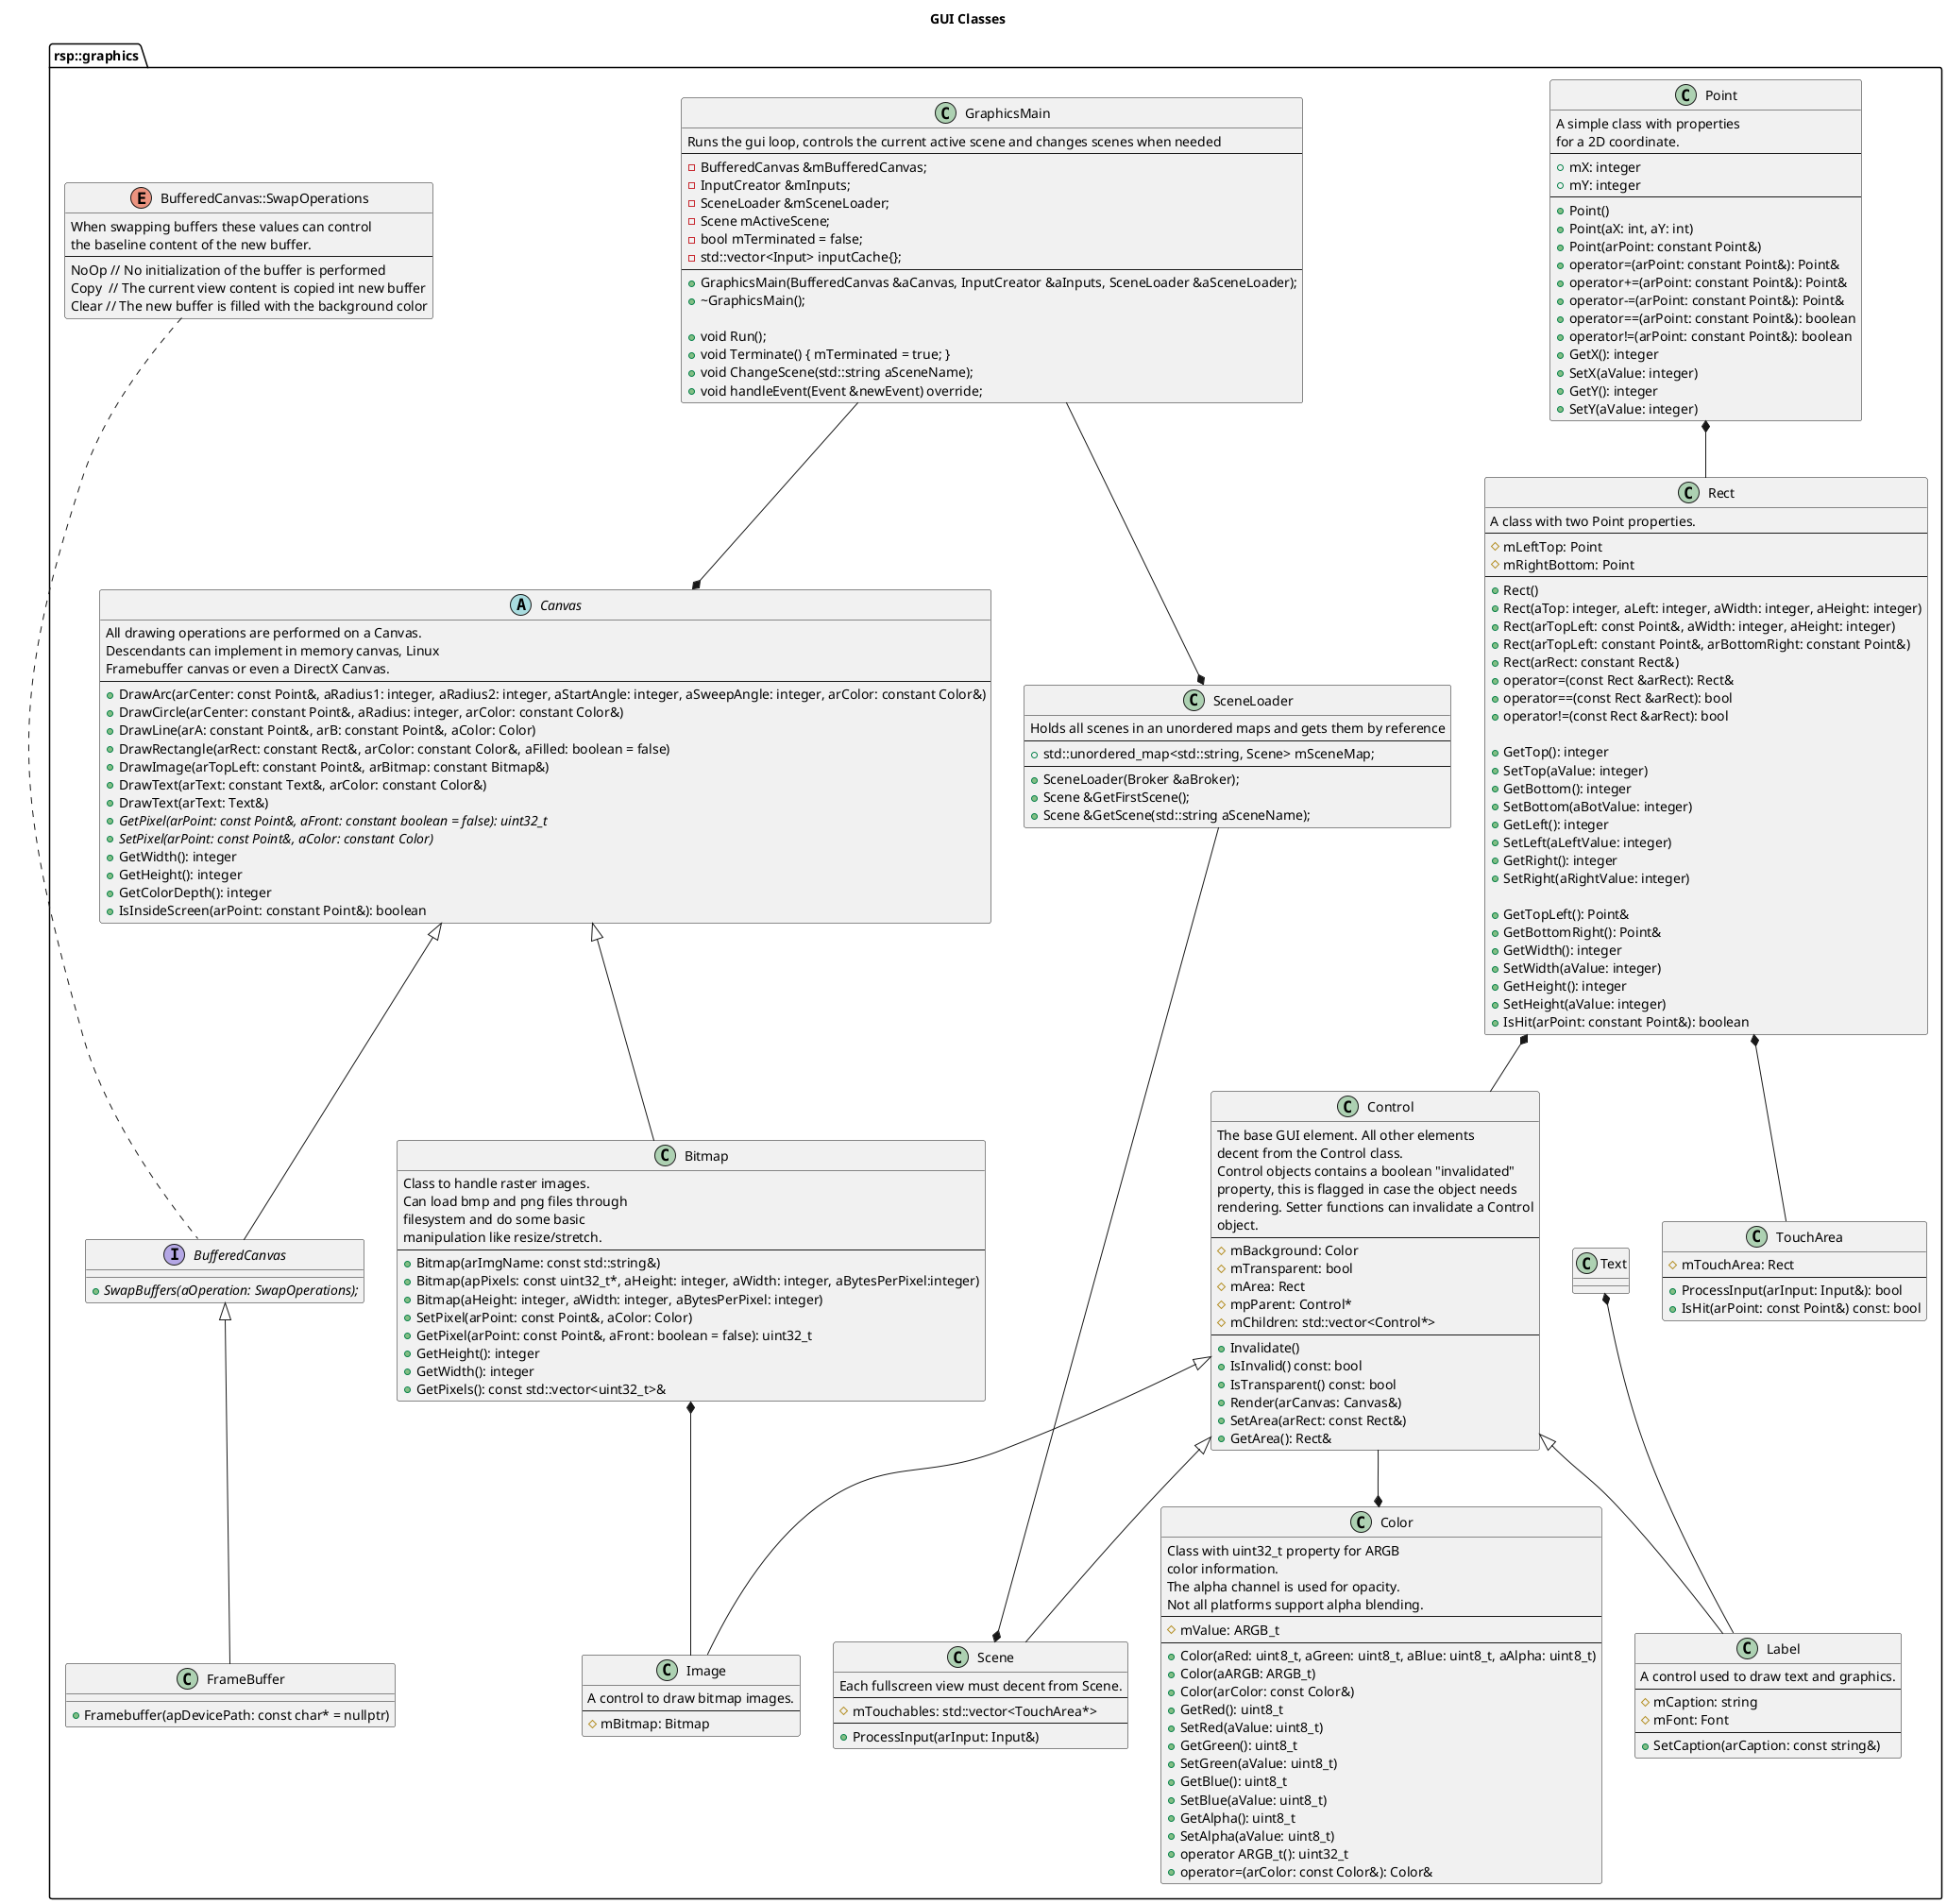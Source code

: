 @startuml

title GUI Classes

namespace rsp::graphics {

class Point {
    A simple class with properties\nfor a 2D coordinate.
    --
    +mX: integer
    +mY: integer
    --
    +Point()
    +Point(aX: int, aY: int)
    +Point(arPoint: constant Point&)
    +operator=(arPoint: constant Point&): Point&
    +operator+=(arPoint: constant Point&): Point&
    +operator-=(arPoint: constant Point&): Point&
    +operator==(arPoint: constant Point&): boolean
    +operator!=(arPoint: constant Point&): boolean
    +GetX(): integer
    +SetX(aValue: integer)
    +GetY(): integer
    +SetY(aValue: integer)
}

class Rect {
    A class with two Point properties.
    --
    #mLeftTop: Point
    #mRightBottom: Point
    --
    +Rect()
    +Rect(aTop: integer, aLeft: integer, aWidth: integer, aHeight: integer)
    +Rect(arTopLeft: const Point&, aWidth: integer, aHeight: integer)
    +Rect(arTopLeft: constant Point&, arBottomRight: constant Point&)
    +Rect(arRect: constant Rect&)
    +operator=(const Rect &arRect): Rect&
    +operator==(const Rect &arRect): bool
    +operator!=(const Rect &arRect): bool

    +GetTop(): integer
    +SetTop(aValue: integer)
    +GetBottom(): integer
    +SetBottom(aBotValue: integer)
    +GetLeft(): integer
    +SetLeft(aLeftValue: integer)
    +GetRight(): integer
    +SetRight(aRightValue: integer)

    +GetTopLeft(): Point&
    +GetBottomRight(): Point&
    +GetWidth(): integer
    +SetWidth(aValue: integer)
    +GetHeight(): integer
    +SetHeight(aValue: integer)
    +IsHit(arPoint: constant Point&): boolean 
}
Point *-- Rect

class Color {
    Class with uint32_t property for ARGB
    color information.
    The alpha channel is used for opacity.
    Not all platforms support alpha blending.
    --
    #mValue: ARGB_t
    --
    +Color(aRed: uint8_t, aGreen: uint8_t, aBlue: uint8_t, aAlpha: uint8_t)
    +Color(aARGB: ARGB_t)
    +Color(arColor: const Color&)
    +GetRed(): uint8_t
    +SetRed(aValue: uint8_t)
    +GetGreen(): uint8_t
    +SetGreen(aValue: uint8_t)
    +GetBlue(): uint8_t
    +SetBlue(aValue: uint8_t)
    +GetAlpha(): uint8_t
    +SetAlpha(aValue: uint8_t)
    +operator ARGB_t(): uint32_t
    +operator=(arColor: const Color&): Color&
}

class Bitmap {
    Class to handle raster images.
    Can load bmp and png files through
    filesystem and do some basic
    manipulation like resize/stretch.
    --
    +Bitmap(arImgName: const std::string&)
    +Bitmap(apPixels: const uint32_t*, aHeight: integer, aWidth: integer, aBytesPerPixel:integer)
    +Bitmap(aHeight: integer, aWidth: integer, aBytesPerPixel: integer)
    +SetPixel(arPoint: const Point&, aColor: Color)
    +GetPixel(arPoint: const Point&, aFront: boolean = false): uint32_t
    +GetHeight(): integer
    +GetWidth(): integer
    +GetPixels(): const std::vector<uint32_t>&
}

abstract Canvas {
    All drawing operations are performed on a Canvas.
    Descendants can implement in memory canvas, Linux
    Framebuffer canvas or even a DirectX Canvas.
    --
    +DrawArc(arCenter: const Point&, aRadius1: integer, aRadius2: integer, aStartAngle: integer, aSweepAngle: integer, arColor: constant Color&)
    +DrawCircle(arCenter: constant Point&, aRadius: integer, arColor: constant Color&)
    +DrawLine(arA: constant Point&, arB: constant Point&, aColor: Color)
    +DrawRectangle(arRect: constant Rect&, arColor: constant Color&, aFilled: boolean = false)
    +DrawImage(arTopLeft: constant Point&, arBitmap: constant Bitmap&)
    +DrawText(arText: constant Text&, arColor: constant Color&)
    +DrawText(arText: Text&)
    +{abstract}GetPixel(arPoint: const Point&, aFront: constant boolean = false): uint32_t
    +{abstract}SetPixel(arPoint: const Point&, aColor: constant Color)
    +GetWidth(): integer
    +GetHeight(): integer
    +GetColorDepth(): integer
    +IsInsideScreen(arPoint: constant Point&): boolean
}
Canvas <|-- Bitmap

enum BufferedCanvas::SwapOperations
{
    When swapping buffers these values can control
    the baseline content of the new buffer.
    --
    NoOp // No initialization of the buffer is performed
    Copy  // The current view content is copied int new buffer
    Clear // The new buffer is filled with the background color
}

interface BufferedCanvas {
    +{abstract}SwapBuffers(aOperation: SwapOperations);
}

BufferedCanvas::SwapOperations ... BufferedCanvas
Canvas <|-- BufferedCanvas

class FrameBuffer {
    +Framebuffer(apDevicePath: const char* = nullptr)
}
BufferedCanvas <|-- FrameBuffer

class TouchArea {
    #mTouchArea: Rect
    --
    +ProcessInput(arInput: Input&): bool
    +IsHit(arPoint: const Point&) const: bool
}
Rect *-- TouchArea

class Control {
    The base GUI element. All other elements
    decent from the Control class.
    Control objects contains a boolean "invalidated"
    property, this is flagged in case the object needs
    rendering. Setter functions can invalidate a Control
    object.
    --
    #mBackground: Color
    #mTransparent: bool
    #mArea: Rect
    #mpParent: Control*
    #mChildren: std::vector<Control*>
    --
    +Invalidate()
    +IsInvalid() const: bool
    +IsTransparent() const: bool
    +Render(arCanvas: Canvas&)
    +SetArea(arRect: const Rect&)
    +GetArea(): Rect&
}
Color *-up- Control
Rect *-- Control

class Scene {
    Each fullscreen view must decent from Scene.
    --
    #mTouchables: std::vector<TouchArea*>
    --
    +ProcessInput(arInput: Input&)
}
Control <|-- Scene 

class Image {
    A control to draw bitmap images.
    --
    #mBitmap: Bitmap
}
Control <|-- Image
Bitmap *-- Image

class Label {
    A control used to draw text and graphics.
    --
    #mCaption: string
    #mFont: Font
    --
    +SetCaption(arCaption: const string&)
}
Control <|-- Label
Text *-- Label

class GraphicsMain{
    Runs the gui loop, controls the current active scene and changes scenes when needed
    --
    -BufferedCanvas &mBufferedCanvas;
    -InputCreator &mInputs;
    -SceneLoader &mSceneLoader;
    -Scene mActiveScene;
    -bool mTerminated = false;
    -std::vector<Input> inputCache{};
    --
    +GraphicsMain(BufferedCanvas &aCanvas, InputCreator &aInputs, SceneLoader &aSceneLoader);
    +~GraphicsMain();

    +void Run();
    +void Terminate() { mTerminated = true; }
    +void ChangeScene(std::string aSceneName);
    +void handleEvent(Event &newEvent) override;
}

class SceneLoader{
    Holds all scenes in an unordered maps and gets them by reference
    --
    +std::unordered_map<std::string, Scene> mSceneMap;
    --
    +SceneLoader(Broker &aBroker);
    +Scene &GetFirstScene();
    +Scene &GetScene(std::string aSceneName);
}
SceneLoader --* Scene
GraphicsMain --* SceneLoader
GraphicsMain --* Canvas


}

@enduml

